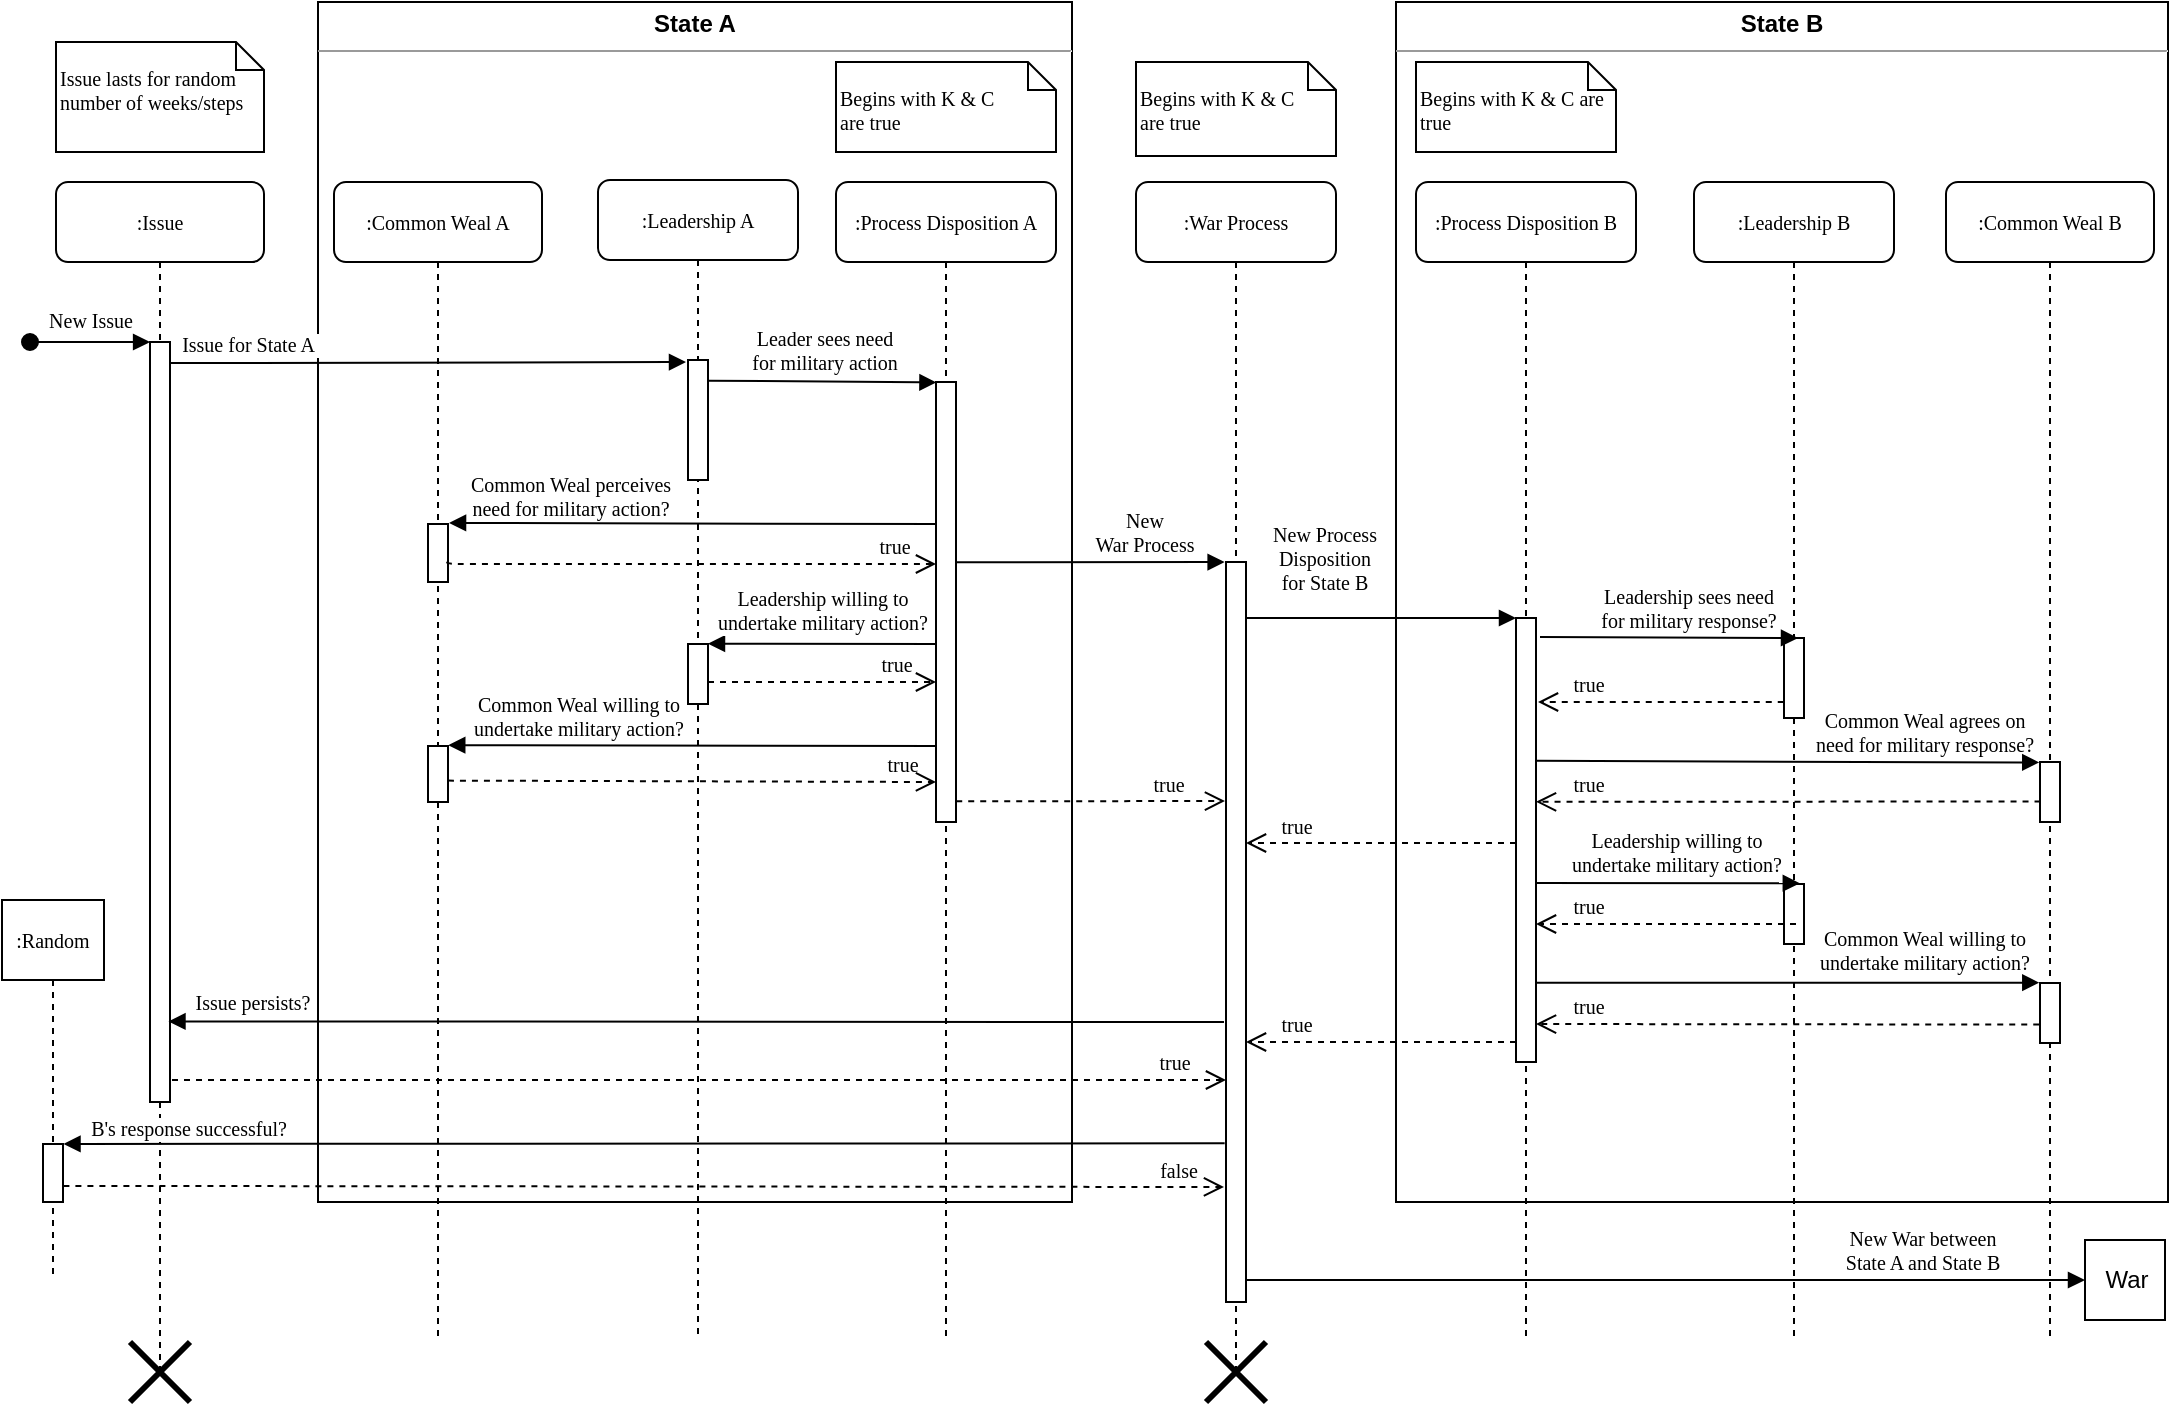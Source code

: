 <mxfile version="10.7.7" type="github"><diagram name="Page-1" id="13e1069c-82ec-6db2-03f1-153e76fe0fe0"><mxGraphModel dx="1855" dy="747" grid="1" gridSize="10" guides="1" tooltips="1" connect="1" arrows="1" fold="1" page="1" pageScale="1" pageWidth="1100" pageHeight="850" background="#ffffff" math="0" shadow="0"><root><mxCell id="0"/><mxCell id="1" parent="0"/><mxCell id="7oT-CnKk-RF-lyxq80Q5-94" value="&lt;p style=&quot;margin: 0px ; margin-top: 4px ; text-align: center&quot;&gt;&lt;b&gt;State B&lt;/b&gt;&lt;/p&gt;&lt;hr size=&quot;1&quot;&gt;&lt;div style=&quot;height: 2px&quot;&gt;&lt;/div&gt;" style="verticalAlign=top;align=left;overflow=fill;fontSize=12;fontFamily=Helvetica;html=1;" vertex="1" parent="1"><mxGeometry x="706" y="141" width="386" height="600" as="geometry"/></mxCell><mxCell id="7oT-CnKk-RF-lyxq80Q5-93" value="&lt;p style=&quot;margin: 0px ; margin-top: 4px ; text-align: center&quot;&gt;&lt;b&gt;State A&lt;/b&gt;&lt;/p&gt;&lt;hr size=&quot;1&quot;&gt;&lt;div style=&quot;height: 2px&quot;&gt;&lt;/div&gt;" style="verticalAlign=top;align=left;overflow=fill;fontSize=12;fontFamily=Helvetica;html=1;" vertex="1" parent="1"><mxGeometry x="167" y="141" width="377" height="600" as="geometry"/></mxCell><mxCell id="7baba1c4bc27f4b0-3" value=":Process Disposition A" style="shape=umlLifeline;perimeter=lifelinePerimeter;whiteSpace=wrap;html=1;container=1;collapsible=0;recursiveResize=0;outlineConnect=0;rounded=1;shadow=0;comic=0;labelBackgroundColor=none;strokeColor=#000000;strokeWidth=1;fillColor=#FFFFFF;fontFamily=Lucida Console;fontSize=10;fontColor=#000000;align=center;" parent="1" vertex="1"><mxGeometry x="426" y="231" width="110" height="580" as="geometry"/></mxCell><mxCell id="7baba1c4bc27f4b0-13" value="" style="html=1;points=[];perimeter=orthogonalPerimeter;rounded=0;shadow=0;comic=0;labelBackgroundColor=none;strokeColor=#000000;strokeWidth=1;fillColor=#FFFFFF;fontFamily=Lucida Console;fontSize=10;fontColor=#000000;align=center;" parent="7baba1c4bc27f4b0-3" vertex="1"><mxGeometry x="50" y="100" width="10" height="220" as="geometry"/></mxCell><mxCell id="7baba1c4bc27f4b0-4" value=":War Process" style="shape=umlLifeline;perimeter=lifelinePerimeter;whiteSpace=wrap;html=1;container=1;collapsible=0;recursiveResize=0;outlineConnect=0;rounded=1;shadow=0;comic=0;labelBackgroundColor=none;strokeColor=#000000;strokeWidth=1;fillColor=#FFFFFF;fontFamily=Lucida Console;fontSize=10;fontColor=#000000;align=center;" parent="1" vertex="1"><mxGeometry x="576" y="231" width="100" height="595" as="geometry"/></mxCell><mxCell id="7oT-CnKk-RF-lyxq80Q5-81" value="" style="shape=umlDestroy;whiteSpace=wrap;html=1;strokeWidth=3;fontFamily=Lucida Console;fontSize=10;" vertex="1" parent="7baba1c4bc27f4b0-4"><mxGeometry x="35" y="580" width="30" height="30" as="geometry"/></mxCell><mxCell id="7baba1c4bc27f4b0-5" value=":Process Disposition B" style="shape=umlLifeline;perimeter=lifelinePerimeter;whiteSpace=wrap;html=1;container=1;collapsible=0;recursiveResize=0;outlineConnect=0;rounded=1;shadow=0;comic=0;labelBackgroundColor=none;strokeColor=#000000;strokeWidth=1;fillColor=#FFFFFF;fontFamily=Lucida Console;fontSize=10;fontColor=#000000;align=center;" parent="1" vertex="1"><mxGeometry x="716" y="231" width="110" height="580" as="geometry"/></mxCell><mxCell id="7baba1c4bc27f4b0-19" value="" style="html=1;points=[];perimeter=orthogonalPerimeter;rounded=0;shadow=0;comic=0;labelBackgroundColor=none;strokeColor=#000000;strokeWidth=1;fillColor=#FFFFFF;fontFamily=Lucida Console;fontSize=10;fontColor=#000000;align=center;" parent="7baba1c4bc27f4b0-5" vertex="1"><mxGeometry x="50" y="218" width="10" height="222" as="geometry"/></mxCell><mxCell id="7baba1c4bc27f4b0-7" value=":Leadership B" style="shape=umlLifeline;perimeter=lifelinePerimeter;whiteSpace=wrap;html=1;container=1;collapsible=0;recursiveResize=0;outlineConnect=0;rounded=1;shadow=0;comic=0;labelBackgroundColor=none;strokeColor=#000000;strokeWidth=1;fillColor=#FFFFFF;fontFamily=Lucida Console;fontSize=10;fontColor=#000000;align=center;" parent="1" vertex="1"><mxGeometry x="855" y="231" width="100" height="580" as="geometry"/></mxCell><mxCell id="7oT-CnKk-RF-lyxq80Q5-34" value="" style="html=1;points=[];perimeter=orthogonalPerimeter;rounded=0;shadow=0;comic=0;labelBackgroundColor=none;strokeColor=#000000;strokeWidth=1;fillColor=#FFFFFF;fontFamily=Lucida Console;fontSize=10;fontColor=#000000;align=center;" vertex="1" parent="7baba1c4bc27f4b0-7"><mxGeometry x="45" y="228" width="10" height="40" as="geometry"/></mxCell><mxCell id="7oT-CnKk-RF-lyxq80Q5-66" value="" style="html=1;points=[];perimeter=orthogonalPerimeter;rounded=0;shadow=0;comic=0;labelBackgroundColor=none;strokeColor=#000000;strokeWidth=1;fillColor=#FFFFFF;fontFamily=Lucida Console;fontSize=10;fontColor=#000000;align=center;" vertex="1" parent="7baba1c4bc27f4b0-7"><mxGeometry x="45" y="351" width="10" height="30" as="geometry"/></mxCell><mxCell id="7baba1c4bc27f4b0-8" value=":Leadership A" style="shape=umlLifeline;perimeter=lifelinePerimeter;whiteSpace=wrap;html=1;container=1;collapsible=0;recursiveResize=0;outlineConnect=0;rounded=1;shadow=0;comic=0;labelBackgroundColor=none;strokeColor=#000000;strokeWidth=1;fillColor=#FFFFFF;fontFamily=Lucida Console;fontSize=10;fontColor=#000000;align=center;" parent="1" vertex="1"><mxGeometry x="307" y="230" width="100" height="580" as="geometry"/></mxCell><mxCell id="7baba1c4bc27f4b0-9" value="" style="html=1;points=[];perimeter=orthogonalPerimeter;rounded=0;shadow=0;comic=0;labelBackgroundColor=none;strokeColor=#000000;strokeWidth=1;fillColor=#FFFFFF;fontFamily=Lucida Console;fontSize=10;fontColor=#000000;align=center;" parent="7baba1c4bc27f4b0-8" vertex="1"><mxGeometry x="45" y="90" width="10" height="60" as="geometry"/></mxCell><mxCell id="7oT-CnKk-RF-lyxq80Q5-52" value="" style="html=1;points=[];perimeter=orthogonalPerimeter;rounded=0;shadow=0;comic=0;labelBackgroundColor=none;strokeColor=#000000;strokeWidth=1;fillColor=#FFFFFF;fontFamily=Lucida Console;fontSize=10;fontColor=#000000;align=center;" vertex="1" parent="7baba1c4bc27f4b0-8"><mxGeometry x="45" y="232" width="10" height="30" as="geometry"/></mxCell><mxCell id="7baba1c4bc27f4b0-16" value="" style="html=1;points=[];perimeter=orthogonalPerimeter;rounded=0;shadow=0;comic=0;labelBackgroundColor=none;strokeColor=#000000;strokeWidth=1;fillColor=#FFFFFF;fontFamily=Lucida Console;fontSize=10;fontColor=#000000;align=center;" parent="1" vertex="1"><mxGeometry x="621" y="421" width="10" height="370" as="geometry"/></mxCell><mxCell id="7baba1c4bc27f4b0-20" value="New Process &lt;br&gt;Disposition &lt;br&gt;for State B" style="html=1;verticalAlign=bottom;endArrow=block;labelBackgroundColor=none;fontFamily=Lucida Console;fontSize=10;edgeStyle=elbowEdgeStyle;elbow=vertical;" parent="1" edge="1"><mxGeometry x="-0.037" y="28" relative="1" as="geometry"><mxPoint x="631" y="449" as="sourcePoint"/><mxPoint x="766" y="449" as="targetPoint"/><Array as="points"><mxPoint x="696" y="449"/></Array><mxPoint x="-26" y="19" as="offset"/></mxGeometry></mxCell><mxCell id="7baba1c4bc27f4b0-26" value="Common Weal agrees on &lt;br&gt;need for military response?" style="html=1;verticalAlign=bottom;endArrow=block;entryX=-0.038;entryY=0.008;labelBackgroundColor=none;fontFamily=Lucida Console;fontSize=10;entryDx=0;entryDy=0;entryPerimeter=0;" parent="1" target="7oT-CnKk-RF-lyxq80Q5-5" edge="1"><mxGeometry x="0.543" relative="1" as="geometry"><mxPoint x="776" y="520.431" as="sourcePoint"/><mxPoint x="1186" y="520.431" as="targetPoint"/><mxPoint as="offset"/></mxGeometry></mxCell><mxCell id="7baba1c4bc27f4b0-42" value="&lt;br&gt;Begins with K &amp;amp; C&amp;nbsp;&lt;br&gt;are true&lt;br&gt;" style="shape=note;whiteSpace=wrap;html=1;size=14;verticalAlign=top;align=left;spacingTop=-6;rounded=0;shadow=0;comic=0;labelBackgroundColor=none;strokeColor=#000000;strokeWidth=1;fillColor=#FFFFFF;fontFamily=Lucida Console;fontSize=10;fontColor=#000000;" parent="1" vertex="1"><mxGeometry x="426" y="171" width="110" height="45" as="geometry"/></mxCell><mxCell id="7baba1c4bc27f4b0-43" value="&lt;br&gt;Begins with K &amp;amp; C&lt;br&gt;are true&lt;br&gt;" style="shape=note;whiteSpace=wrap;html=1;size=14;verticalAlign=top;align=left;spacingTop=-6;rounded=0;shadow=0;comic=0;labelBackgroundColor=none;strokeColor=#000000;strokeWidth=1;fillColor=#FFFFFF;fontFamily=Lucida Console;fontSize=10;fontColor=#000000;" parent="1" vertex="1"><mxGeometry x="576" y="171" width="100" height="47" as="geometry"/></mxCell><mxCell id="7baba1c4bc27f4b0-44" value="&lt;br&gt;Begins with K &amp;amp; C are true&lt;br&gt;" style="shape=note;whiteSpace=wrap;html=1;size=14;verticalAlign=top;align=left;spacingTop=-6;rounded=0;shadow=0;comic=0;labelBackgroundColor=none;strokeColor=#000000;strokeWidth=1;fillColor=#FFFFFF;fontFamily=Lucida Console;fontSize=10;fontColor=#000000;" parent="1" vertex="1"><mxGeometry x="716" y="171" width="100" height="45" as="geometry"/></mxCell><mxCell id="7oT-CnKk-RF-lyxq80Q5-1" value=":Common Weal A" style="shape=umlLifeline;perimeter=lifelinePerimeter;whiteSpace=wrap;html=1;container=1;collapsible=0;recursiveResize=0;outlineConnect=0;rounded=1;shadow=0;comic=0;labelBackgroundColor=none;strokeColor=#000000;strokeWidth=1;fillColor=#FFFFFF;fontFamily=Lucida Console;fontSize=10;fontColor=#000000;align=center;" vertex="1" parent="1"><mxGeometry x="175" y="231" width="104" height="580" as="geometry"/></mxCell><mxCell id="7oT-CnKk-RF-lyxq80Q5-2" value="" style="html=1;points=[];perimeter=orthogonalPerimeter;rounded=0;shadow=0;comic=0;labelBackgroundColor=none;strokeColor=#000000;strokeWidth=1;fillColor=#FFFFFF;fontFamily=Lucida Console;fontSize=10;fontColor=#000000;align=center;" vertex="1" parent="7oT-CnKk-RF-lyxq80Q5-1"><mxGeometry x="47" y="171" width="10" height="29" as="geometry"/></mxCell><mxCell id="7oT-CnKk-RF-lyxq80Q5-53" value="" style="html=1;points=[];perimeter=orthogonalPerimeter;rounded=0;shadow=0;comic=0;labelBackgroundColor=none;strokeColor=#000000;strokeWidth=1;fillColor=#FFFFFF;fontFamily=Lucida Console;fontSize=10;fontColor=#000000;align=center;" vertex="1" parent="7oT-CnKk-RF-lyxq80Q5-1"><mxGeometry x="47" y="282" width="10" height="28" as="geometry"/></mxCell><mxCell id="7oT-CnKk-RF-lyxq80Q5-4" value=":Common Weal B" style="shape=umlLifeline;perimeter=lifelinePerimeter;whiteSpace=wrap;html=1;container=1;collapsible=0;recursiveResize=0;outlineConnect=0;rounded=1;shadow=0;comic=0;labelBackgroundColor=none;strokeColor=#000000;strokeWidth=1;fillColor=#FFFFFF;fontFamily=Lucida Console;fontSize=10;fontColor=#000000;align=center;" vertex="1" parent="1"><mxGeometry x="981" y="231" width="104" height="580" as="geometry"/></mxCell><mxCell id="7oT-CnKk-RF-lyxq80Q5-5" value="" style="html=1;points=[];perimeter=orthogonalPerimeter;rounded=0;shadow=0;comic=0;labelBackgroundColor=none;strokeColor=#000000;strokeWidth=1;fillColor=#FFFFFF;fontFamily=Lucida Console;fontSize=10;fontColor=#000000;align=center;" vertex="1" parent="7oT-CnKk-RF-lyxq80Q5-4"><mxGeometry x="47" y="290" width="10" height="30" as="geometry"/></mxCell><mxCell id="7oT-CnKk-RF-lyxq80Q5-70" value="" style="html=1;points=[];perimeter=orthogonalPerimeter;rounded=0;shadow=0;comic=0;labelBackgroundColor=none;strokeColor=#000000;strokeWidth=1;fillColor=#FFFFFF;fontFamily=Lucida Console;fontSize=10;fontColor=#000000;align=center;" vertex="1" parent="7oT-CnKk-RF-lyxq80Q5-4"><mxGeometry x="47" y="400.5" width="10" height="30" as="geometry"/></mxCell><mxCell id="7oT-CnKk-RF-lyxq80Q5-7" value=":Issue" style="shape=umlLifeline;perimeter=lifelinePerimeter;whiteSpace=wrap;html=1;container=1;collapsible=0;recursiveResize=0;outlineConnect=0;rounded=1;shadow=0;comic=0;labelBackgroundColor=none;strokeColor=#000000;strokeWidth=1;fillColor=#FFFFFF;fontFamily=Lucida Console;fontSize=10;fontColor=#000000;align=center;" vertex="1" parent="1"><mxGeometry x="36" y="231" width="104" height="595" as="geometry"/></mxCell><mxCell id="7oT-CnKk-RF-lyxq80Q5-16" value="" style="html=1;points=[];perimeter=orthogonalPerimeter;rounded=0;shadow=0;comic=0;labelBackgroundColor=none;strokeColor=#000000;strokeWidth=1;fillColor=#FFFFFF;fontFamily=Lucida Console;fontSize=10;fontColor=#000000;align=center;" vertex="1" parent="7oT-CnKk-RF-lyxq80Q5-7"><mxGeometry x="47" y="80" width="10" height="380" as="geometry"/></mxCell><mxCell id="7oT-CnKk-RF-lyxq80Q5-82" value="" style="shape=umlDestroy;whiteSpace=wrap;html=1;strokeWidth=3;fontFamily=Lucida Console;fontSize=10;" vertex="1" parent="7oT-CnKk-RF-lyxq80Q5-7"><mxGeometry x="37" y="580" width="30" height="30" as="geometry"/></mxCell><mxCell id="7oT-CnKk-RF-lyxq80Q5-9" value="&lt;br&gt;Issue lasts for random&lt;br&gt;number of weeks/steps&lt;br&gt;" style="shape=note;whiteSpace=wrap;html=1;size=14;verticalAlign=top;align=left;spacingTop=-6;rounded=0;shadow=0;comic=0;labelBackgroundColor=none;strokeColor=#000000;strokeWidth=1;fillColor=#FFFFFF;fontFamily=Lucida Console;fontSize=10;fontColor=#000000;" vertex="1" parent="1"><mxGeometry x="36" y="161" width="104" height="55" as="geometry"/></mxCell><mxCell id="7oT-CnKk-RF-lyxq80Q5-15" value="" style="html=1;verticalAlign=bottom;startArrow=oval;startFill=1;endArrow=block;startSize=8;entryX=0.005;entryY=0;entryDx=0;entryDy=0;entryPerimeter=0;fontFamily=Lucida Console;fontSize=10;" edge="1" parent="1" target="7oT-CnKk-RF-lyxq80Q5-16"><mxGeometry width="60" relative="1" as="geometry"><mxPoint x="23" y="311" as="sourcePoint"/><mxPoint x="84" y="310" as="targetPoint"/></mxGeometry></mxCell><mxCell id="7oT-CnKk-RF-lyxq80Q5-18" value="&lt;font style=&quot;font-size: 10px;&quot;&gt;New Issue&lt;/font&gt;" style="text;html=1;resizable=0;points=[];align=center;verticalAlign=middle;labelBackgroundColor=#ffffff;fontFamily=Lucida Console;fontSize=10;" vertex="1" connectable="0" parent="7oT-CnKk-RF-lyxq80Q5-15"><mxGeometry x="-0.365" y="2" relative="1" as="geometry"><mxPoint x="10.5" y="-9" as="offset"/></mxGeometry></mxCell><mxCell id="7oT-CnKk-RF-lyxq80Q5-17" value="&lt;font style=&quot;font-size: 10px;&quot;&gt;Issue for State A&amp;nbsp;&lt;/font&gt;" style="html=1;verticalAlign=bottom;endArrow=block;fontFamily=Lucida Console;fontSize=10;exitX=0.893;exitY=0.028;exitDx=0;exitDy=0;exitPerimeter=0;" edge="1" parent="1"><mxGeometry x="-0.69" width="80" relative="1" as="geometry"><mxPoint x="93" y="321.556" as="sourcePoint"/><mxPoint x="351" y="321" as="targetPoint"/><mxPoint as="offset"/></mxGeometry></mxCell><mxCell id="7oT-CnKk-RF-lyxq80Q5-22" value="" style="html=1;verticalAlign=bottom;endArrow=block;fontFamily=Lucida Console;fontSize=10;entryX=1.053;entryY=-0.018;entryDx=0;entryDy=0;entryPerimeter=0;" edge="1" parent="1" target="7oT-CnKk-RF-lyxq80Q5-2"><mxGeometry width="80" relative="1" as="geometry"><mxPoint x="476" y="402" as="sourcePoint"/><mxPoint x="237" y="402" as="targetPoint"/></mxGeometry></mxCell><mxCell id="7oT-CnKk-RF-lyxq80Q5-23" value="Common Weal perceives &lt;br&gt;need for military action?" style="text;html=1;resizable=0;points=[];align=center;verticalAlign=middle;labelBackgroundColor=#ffffff;fontSize=10;fontFamily=Lucida Console;" vertex="1" connectable="0" parent="7oT-CnKk-RF-lyxq80Q5-22"><mxGeometry x="0.777" y="1" relative="1" as="geometry"><mxPoint x="33.5" y="-14.5" as="offset"/></mxGeometry></mxCell><mxCell id="7oT-CnKk-RF-lyxq80Q5-26" value="true" style="html=1;verticalAlign=bottom;endArrow=open;dashed=1;endSize=8;labelBackgroundColor=none;fontFamily=Lucida Console;fontSize=10;edgeStyle=elbowEdgeStyle;elbow=vertical;exitX=0.96;exitY=0.65;exitDx=0;exitDy=0;exitPerimeter=0;" edge="1" parent="1" source="7oT-CnKk-RF-lyxq80Q5-2"><mxGeometry x="0.827" relative="1" as="geometry"><mxPoint x="476" y="422" as="targetPoint"/><Array as="points"><mxPoint x="416" y="422"/><mxPoint x="381" y="463"/></Array><mxPoint x="237" y="422" as="sourcePoint"/><mxPoint as="offset"/></mxGeometry></mxCell><mxCell id="7oT-CnKk-RF-lyxq80Q5-32" value="New &lt;br&gt;War Process" style="html=1;verticalAlign=bottom;endArrow=block;labelBackgroundColor=none;fontFamily=Lucida Console;fontSize=10;edgeStyle=elbowEdgeStyle;elbow=vertical;entryX=-0.1;entryY=0;entryDx=0;entryDy=0;entryPerimeter=0;" edge="1" parent="1"><mxGeometry x="0.4" relative="1" as="geometry"><mxPoint x="486" y="421.143" as="sourcePoint"/><mxPoint x="620.31" y="420.931" as="targetPoint"/><Array as="points"><mxPoint x="616" y="421"/></Array><mxPoint as="offset"/></mxGeometry></mxCell><mxCell id="7oT-CnKk-RF-lyxq80Q5-35" value="Leadership sees need &lt;br&gt;for military response?" style="html=1;verticalAlign=bottom;endArrow=block;fontFamily=Lucida Console;fontSize=10;" edge="1" parent="1"><mxGeometry x="0.147" width="80" relative="1" as="geometry"><mxPoint x="778" y="458.5" as="sourcePoint"/><mxPoint x="907" y="459" as="targetPoint"/><mxPoint as="offset"/></mxGeometry></mxCell><mxCell id="7oT-CnKk-RF-lyxq80Q5-39" value="true" style="html=1;verticalAlign=bottom;endArrow=open;dashed=1;endSize=8;labelBackgroundColor=none;fontFamily=Lucida Console;fontSize=10;exitX=-0.012;exitY=0.799;exitDx=0;exitDy=0;exitPerimeter=0;" edge="1" parent="1" source="7oT-CnKk-RF-lyxq80Q5-34"><mxGeometry x="0.593" relative="1" as="geometry"><mxPoint x="777" y="491" as="targetPoint"/><mxPoint x="1036" y="491" as="sourcePoint"/><mxPoint as="offset"/></mxGeometry></mxCell><mxCell id="7oT-CnKk-RF-lyxq80Q5-40" value="true" style="html=1;verticalAlign=bottom;endArrow=open;dashed=1;endSize=8;labelBackgroundColor=none;fontFamily=Lucida Console;fontSize=10;entryX=1;entryY=0.414;entryDx=0;entryDy=0;entryPerimeter=0;exitX=0.027;exitY=0.658;exitDx=0;exitDy=0;exitPerimeter=0;" edge="1" parent="1" source="7oT-CnKk-RF-lyxq80Q5-5" target="7baba1c4bc27f4b0-19"><mxGeometry x="0.796" relative="1" as="geometry"><mxPoint x="780" y="541" as="targetPoint"/><mxPoint x="1012" y="541" as="sourcePoint"/><mxPoint as="offset"/></mxGeometry></mxCell><mxCell id="7oT-CnKk-RF-lyxq80Q5-56" value="" style="html=1;verticalAlign=bottom;endArrow=block;fontFamily=Lucida Console;fontSize=10;entryX=1.013;entryY=-0.014;entryDx=0;entryDy=0;entryPerimeter=0;" edge="1" parent="1" target="7oT-CnKk-RF-lyxq80Q5-53"><mxGeometry width="80" relative="1" as="geometry"><mxPoint x="476" y="513" as="sourcePoint"/><mxPoint x="237" y="513" as="targetPoint"/></mxGeometry></mxCell><mxCell id="7oT-CnKk-RF-lyxq80Q5-57" value="Common Weal willing to &lt;br&gt;undertake military action?" style="text;html=1;resizable=0;points=[];align=center;verticalAlign=middle;labelBackgroundColor=#ffffff;fontSize=10;fontFamily=Lucida Console;" vertex="1" connectable="0" parent="7oT-CnKk-RF-lyxq80Q5-56"><mxGeometry x="0.777" y="1" relative="1" as="geometry"><mxPoint x="37.5" y="-16" as="offset"/></mxGeometry></mxCell><mxCell id="7oT-CnKk-RF-lyxq80Q5-58" value="" style="html=1;verticalAlign=bottom;endArrow=block;fontFamily=Lucida Console;fontSize=10;entryX=1;entryY=-0.005;entryDx=0;entryDy=0;entryPerimeter=0;" edge="1" parent="1" target="7oT-CnKk-RF-lyxq80Q5-52"><mxGeometry width="80" relative="1" as="geometry"><mxPoint x="476" y="462" as="sourcePoint"/><mxPoint x="356" y="461" as="targetPoint"/></mxGeometry></mxCell><mxCell id="7oT-CnKk-RF-lyxq80Q5-59" value="Leadership willing&amp;nbsp;to &lt;br&gt;undertake military action?" style="text;html=1;resizable=0;points=[];align=center;verticalAlign=middle;labelBackgroundColor=#ffffff;fontSize=10;fontFamily=Lucida Console;" vertex="1" connectable="0" parent="7oT-CnKk-RF-lyxq80Q5-58"><mxGeometry x="-0.236" y="-1" relative="1" as="geometry"><mxPoint x="-14" y="-16" as="offset"/></mxGeometry></mxCell><mxCell id="7oT-CnKk-RF-lyxq80Q5-60" value="true" style="html=1;verticalAlign=bottom;endArrow=open;dashed=1;endSize=8;labelBackgroundColor=none;fontFamily=Lucida Console;fontSize=10;edgeStyle=elbowEdgeStyle;elbow=vertical;exitX=0.997;exitY=0.618;exitDx=0;exitDy=0;exitPerimeter=0;" edge="1" parent="1" source="7oT-CnKk-RF-lyxq80Q5-53"><mxGeometry x="0.861" relative="1" as="geometry"><mxPoint x="476" y="531" as="targetPoint"/><Array as="points"><mxPoint x="357" y="531"/><mxPoint x="381" y="581"/></Array><mxPoint x="247" y="531" as="sourcePoint"/><mxPoint as="offset"/></mxGeometry></mxCell><mxCell id="7oT-CnKk-RF-lyxq80Q5-64" value="true" style="html=1;verticalAlign=bottom;endArrow=open;dashed=1;endSize=8;labelBackgroundColor=none;fontFamily=Lucida Console;fontSize=10;edgeStyle=elbowEdgeStyle;elbow=vertical;" edge="1" parent="1" source="7oT-CnKk-RF-lyxq80Q5-52"><mxGeometry x="0.647" relative="1" as="geometry"><mxPoint x="476" y="481" as="targetPoint"/><Array as="points"><mxPoint x="476" y="481"/><mxPoint x="524.5" y="563"/></Array><mxPoint x="346" y="481" as="sourcePoint"/><mxPoint as="offset"/></mxGeometry></mxCell><mxCell id="7oT-CnKk-RF-lyxq80Q5-65" value="true" style="html=1;verticalAlign=bottom;endArrow=open;dashed=1;endSize=8;labelBackgroundColor=none;fontFamily=Lucida Console;fontSize=10;edgeStyle=elbowEdgeStyle;elbow=vertical;exitX=1.053;exitY=1.003;exitDx=0;exitDy=0;exitPerimeter=0;" edge="1" parent="1"><mxGeometry x="0.585" relative="1" as="geometry"><mxPoint x="620.5" y="540.5" as="targetPoint"/><Array as="points"><mxPoint x="550.5" y="540.5"/><mxPoint x="550.5" y="541"/><mxPoint x="669" y="592"/></Array><mxPoint x="486.111" y="540.667" as="sourcePoint"/><mxPoint as="offset"/></mxGeometry></mxCell><mxCell id="7oT-CnKk-RF-lyxq80Q5-67" value="Leadership willing to &lt;br&gt;undertake military action?" style="html=1;verticalAlign=bottom;endArrow=block;fontFamily=Lucida Console;fontSize=10;entryX=-0.03;entryY=-0.01;entryDx=0;entryDy=0;entryPerimeter=0;" edge="1" parent="1"><mxGeometry x="0.061" y="1" width="80" relative="1" as="geometry"><mxPoint x="776" y="581.5" as="sourcePoint"/><mxPoint x="907.905" y="581.619" as="targetPoint"/><mxPoint as="offset"/></mxGeometry></mxCell><mxCell id="7oT-CnKk-RF-lyxq80Q5-68" value="true" style="html=1;verticalAlign=bottom;endArrow=open;dashed=1;endSize=8;labelBackgroundColor=none;fontFamily=Lucida Console;fontSize=10;" edge="1" parent="1"><mxGeometry x="0.6" relative="1" as="geometry"><mxPoint x="776" y="602" as="targetPoint"/><mxPoint x="906" y="602" as="sourcePoint"/><mxPoint as="offset"/></mxGeometry></mxCell><mxCell id="7oT-CnKk-RF-lyxq80Q5-69" value="Common Weal willing to &lt;br&gt;undertake military action?" style="html=1;verticalAlign=bottom;endArrow=block;entryX=-0.036;entryY=-0.005;labelBackgroundColor=none;fontFamily=Lucida Console;fontSize=10;exitX=1.056;exitY=0.886;exitDx=0;exitDy=0;exitPerimeter=0;entryDx=0;entryDy=0;entryPerimeter=0;" edge="1" parent="1" target="7oT-CnKk-RF-lyxq80Q5-70"><mxGeometry x="0.542" y="1" relative="1" as="geometry"><mxPoint x="776.4" y="631.4" as="sourcePoint"/><mxPoint x="1176" y="680.931" as="targetPoint"/><mxPoint as="offset"/></mxGeometry></mxCell><mxCell id="7oT-CnKk-RF-lyxq80Q5-71" value="true" style="html=1;verticalAlign=bottom;endArrow=open;dashed=1;endSize=8;labelBackgroundColor=none;fontFamily=Lucida Console;fontSize=10;exitX=-0.038;exitY=0.693;exitDx=0;exitDy=0;exitPerimeter=0;" edge="1" parent="1" source="7oT-CnKk-RF-lyxq80Q5-70"><mxGeometry x="0.793" relative="1" as="geometry"><mxPoint x="776" y="652" as="targetPoint"/><mxPoint x="1046" y="652" as="sourcePoint"/><mxPoint as="offset"/></mxGeometry></mxCell><mxCell id="7oT-CnKk-RF-lyxq80Q5-72" value="true" style="html=1;verticalAlign=bottom;endArrow=open;dashed=1;endSize=8;labelBackgroundColor=none;fontFamily=Lucida Console;fontSize=10;" edge="1" parent="1"><mxGeometry x="0.63" relative="1" as="geometry"><mxPoint x="631" y="561.5" as="targetPoint"/><mxPoint x="766" y="561.5" as="sourcePoint"/><mxPoint as="offset"/></mxGeometry></mxCell><mxCell id="7oT-CnKk-RF-lyxq80Q5-74" value="true" style="html=1;verticalAlign=bottom;endArrow=open;dashed=1;endSize=8;labelBackgroundColor=none;fontFamily=Lucida Console;fontSize=10;" edge="1" parent="1"><mxGeometry x="0.63" relative="1" as="geometry"><mxPoint x="631" y="661" as="targetPoint"/><mxPoint x="766" y="661" as="sourcePoint"/><mxPoint as="offset"/></mxGeometry></mxCell><mxCell id="7oT-CnKk-RF-lyxq80Q5-75" value="" style="html=1;verticalAlign=bottom;endArrow=block;fontFamily=Lucida Console;fontSize=10;entryX=0.924;entryY=0.894;entryDx=0;entryDy=0;entryPerimeter=0;" edge="1" parent="1" target="7oT-CnKk-RF-lyxq80Q5-16"><mxGeometry width="80" relative="1" as="geometry"><mxPoint x="620" y="651" as="sourcePoint"/><mxPoint x="64.786" y="651.357" as="targetPoint"/></mxGeometry></mxCell><mxCell id="7oT-CnKk-RF-lyxq80Q5-76" value="Issue persists?" style="text;html=1;resizable=0;points=[];align=center;verticalAlign=middle;labelBackgroundColor=#ffffff;fontSize=10;fontFamily=Lucida Console;" vertex="1" connectable="0" parent="7oT-CnKk-RF-lyxq80Q5-75"><mxGeometry x="0.777" y="1" relative="1" as="geometry"><mxPoint x="-17" y="-11" as="offset"/></mxGeometry></mxCell><mxCell id="7oT-CnKk-RF-lyxq80Q5-77" value="true" style="html=1;verticalAlign=bottom;endArrow=open;dashed=1;endSize=8;labelBackgroundColor=none;fontFamily=Lucida Console;fontSize=10;edgeStyle=elbowEdgeStyle;elbow=vertical;" edge="1" parent="1" target="7baba1c4bc27f4b0-16"><mxGeometry x="0.901" relative="1" as="geometry"><mxPoint x="771" y="681" as="targetPoint"/><Array as="points"><mxPoint x="117" y="680"/><mxPoint x="271.5" y="650"/><mxPoint x="246.5" y="731"/></Array><mxPoint x="94" y="680" as="sourcePoint"/><mxPoint as="offset"/></mxGeometry></mxCell><mxCell id="7oT-CnKk-RF-lyxq80Q5-85" value="War" style="html=1;" vertex="1" parent="1"><mxGeometry x="1050.5" y="760" width="40" height="40" as="geometry"/></mxCell><mxCell id="7oT-CnKk-RF-lyxq80Q5-88" value="" style="html=1;verticalAlign=bottom;endArrow=block;fontFamily=Lucida Console;fontSize=10;exitX=-0.054;exitY=0.754;exitDx=0;exitDy=0;exitPerimeter=0;entryX=1.026;entryY=-0.002;entryDx=0;entryDy=0;entryPerimeter=0;" edge="1" parent="1" target="7oT-CnKk-RF-lyxq80Q5-96"><mxGeometry width="80" relative="1" as="geometry"><mxPoint x="620.333" y="711.667" as="sourcePoint"/><mxPoint x="3.5" y="712" as="targetPoint"/></mxGeometry></mxCell><mxCell id="7oT-CnKk-RF-lyxq80Q5-89" value="B's response successful?" style="text;html=1;resizable=0;points=[];align=center;verticalAlign=middle;labelBackgroundColor=#ffffff;fontSize=10;fontFamily=Lucida Console;" vertex="1" connectable="0" parent="7oT-CnKk-RF-lyxq80Q5-88"><mxGeometry x="0.777" y="1" relative="1" as="geometry"><mxPoint x="-3" y="-9.5" as="offset"/></mxGeometry></mxCell><mxCell id="7oT-CnKk-RF-lyxq80Q5-91" value="false" style="html=1;verticalAlign=bottom;endArrow=open;dashed=1;endSize=8;labelBackgroundColor=none;fontFamily=Lucida Console;fontSize=10;edgeStyle=elbowEdgeStyle;elbow=vertical;exitX=1.02;exitY=0.723;exitDx=0;exitDy=0;exitPerimeter=0;" edge="1" parent="1" source="7oT-CnKk-RF-lyxq80Q5-96"><mxGeometry x="0.919" relative="1" as="geometry"><mxPoint x="620" y="734" as="targetPoint"/><Array as="points"><mxPoint x="-67.5" y="733.5"/><mxPoint x="121.5" y="702.5"/><mxPoint x="96.5" y="783.5"/></Array><mxPoint x="-86.833" y="733.167" as="sourcePoint"/><mxPoint as="offset"/></mxGeometry></mxCell><mxCell id="7oT-CnKk-RF-lyxq80Q5-92" value="New War between &lt;br&gt;State A and State B" style="html=1;verticalAlign=bottom;endArrow=block;labelBackgroundColor=none;fontFamily=Lucida Console;fontSize=10;entryX=0;entryY=0.5;entryDx=0;entryDy=0;" edge="1" parent="1" target="7oT-CnKk-RF-lyxq80Q5-85"><mxGeometry x="0.612" relative="1" as="geometry"><mxPoint x="631.5" y="780" as="sourcePoint"/><mxPoint x="1053.5" y="782" as="targetPoint"/><mxPoint as="offset"/></mxGeometry></mxCell><mxCell id="7oT-CnKk-RF-lyxq80Q5-95" value=":Random" style="shape=umlLifeline;perimeter=lifelinePerimeter;whiteSpace=wrap;html=1;container=1;collapsible=0;recursiveResize=0;outlineConnect=0;fontFamily=Lucida Console;fontSize=10;" vertex="1" parent="1"><mxGeometry x="9" y="590" width="51" height="187" as="geometry"/></mxCell><mxCell id="7oT-CnKk-RF-lyxq80Q5-96" value="" style="html=1;points=[];perimeter=orthogonalPerimeter;rounded=0;shadow=0;comic=0;labelBackgroundColor=none;strokeColor=#000000;strokeWidth=1;fillColor=#FFFFFF;fontFamily=Lucida Console;fontSize=10;fontColor=#000000;align=center;" vertex="1" parent="7oT-CnKk-RF-lyxq80Q5-95"><mxGeometry x="20.5" y="122" width="10" height="29" as="geometry"/></mxCell><mxCell id="7oT-CnKk-RF-lyxq80Q5-103" value="&lt;font style=&quot;font-size: 10px&quot;&gt;Leader sees need&lt;br&gt;for military action&lt;br&gt;&lt;/font&gt;" style="html=1;verticalAlign=bottom;endArrow=block;fontFamily=Lucida Console;fontSize=10;entryX=0.022;entryY=0.001;entryDx=0;entryDy=0;entryPerimeter=0;exitX=1;exitY=0.172;exitDx=0;exitDy=0;exitPerimeter=0;" edge="1" parent="1" source="7baba1c4bc27f4b0-9" target="7baba1c4bc27f4b0-13"><mxGeometry x="0.016" y="1" width="80" relative="1" as="geometry"><mxPoint x="370" y="331" as="sourcePoint"/><mxPoint x="361" y="331" as="targetPoint"/><mxPoint as="offset"/></mxGeometry></mxCell></root></mxGraphModel></diagram></mxfile>
